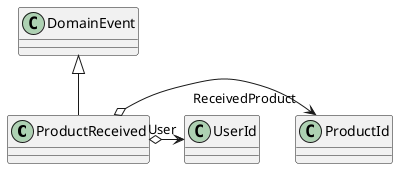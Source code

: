 @startuml
class ProductReceived {
}
DomainEvent <|-- ProductReceived
ProductReceived o-> "ReceivedProduct" ProductId
ProductReceived o-> "User" UserId
@enduml

